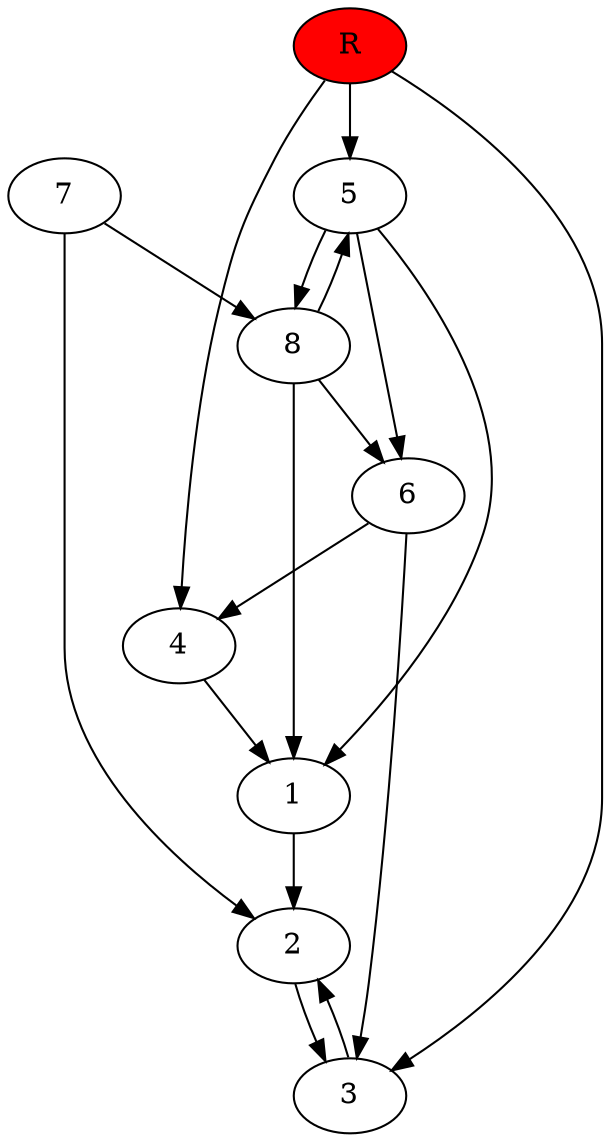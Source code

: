 digraph prb19372 {
	1
	2
	3
	4
	5
	6
	7
	8
	R [fillcolor="#ff0000" style=filled]
	1 -> 2
	2 -> 3
	3 -> 2
	4 -> 1
	5 -> 1
	5 -> 6
	5 -> 8
	6 -> 3
	6 -> 4
	7 -> 2
	7 -> 8
	8 -> 1
	8 -> 5
	8 -> 6
	R -> 3
	R -> 4
	R -> 5
}
